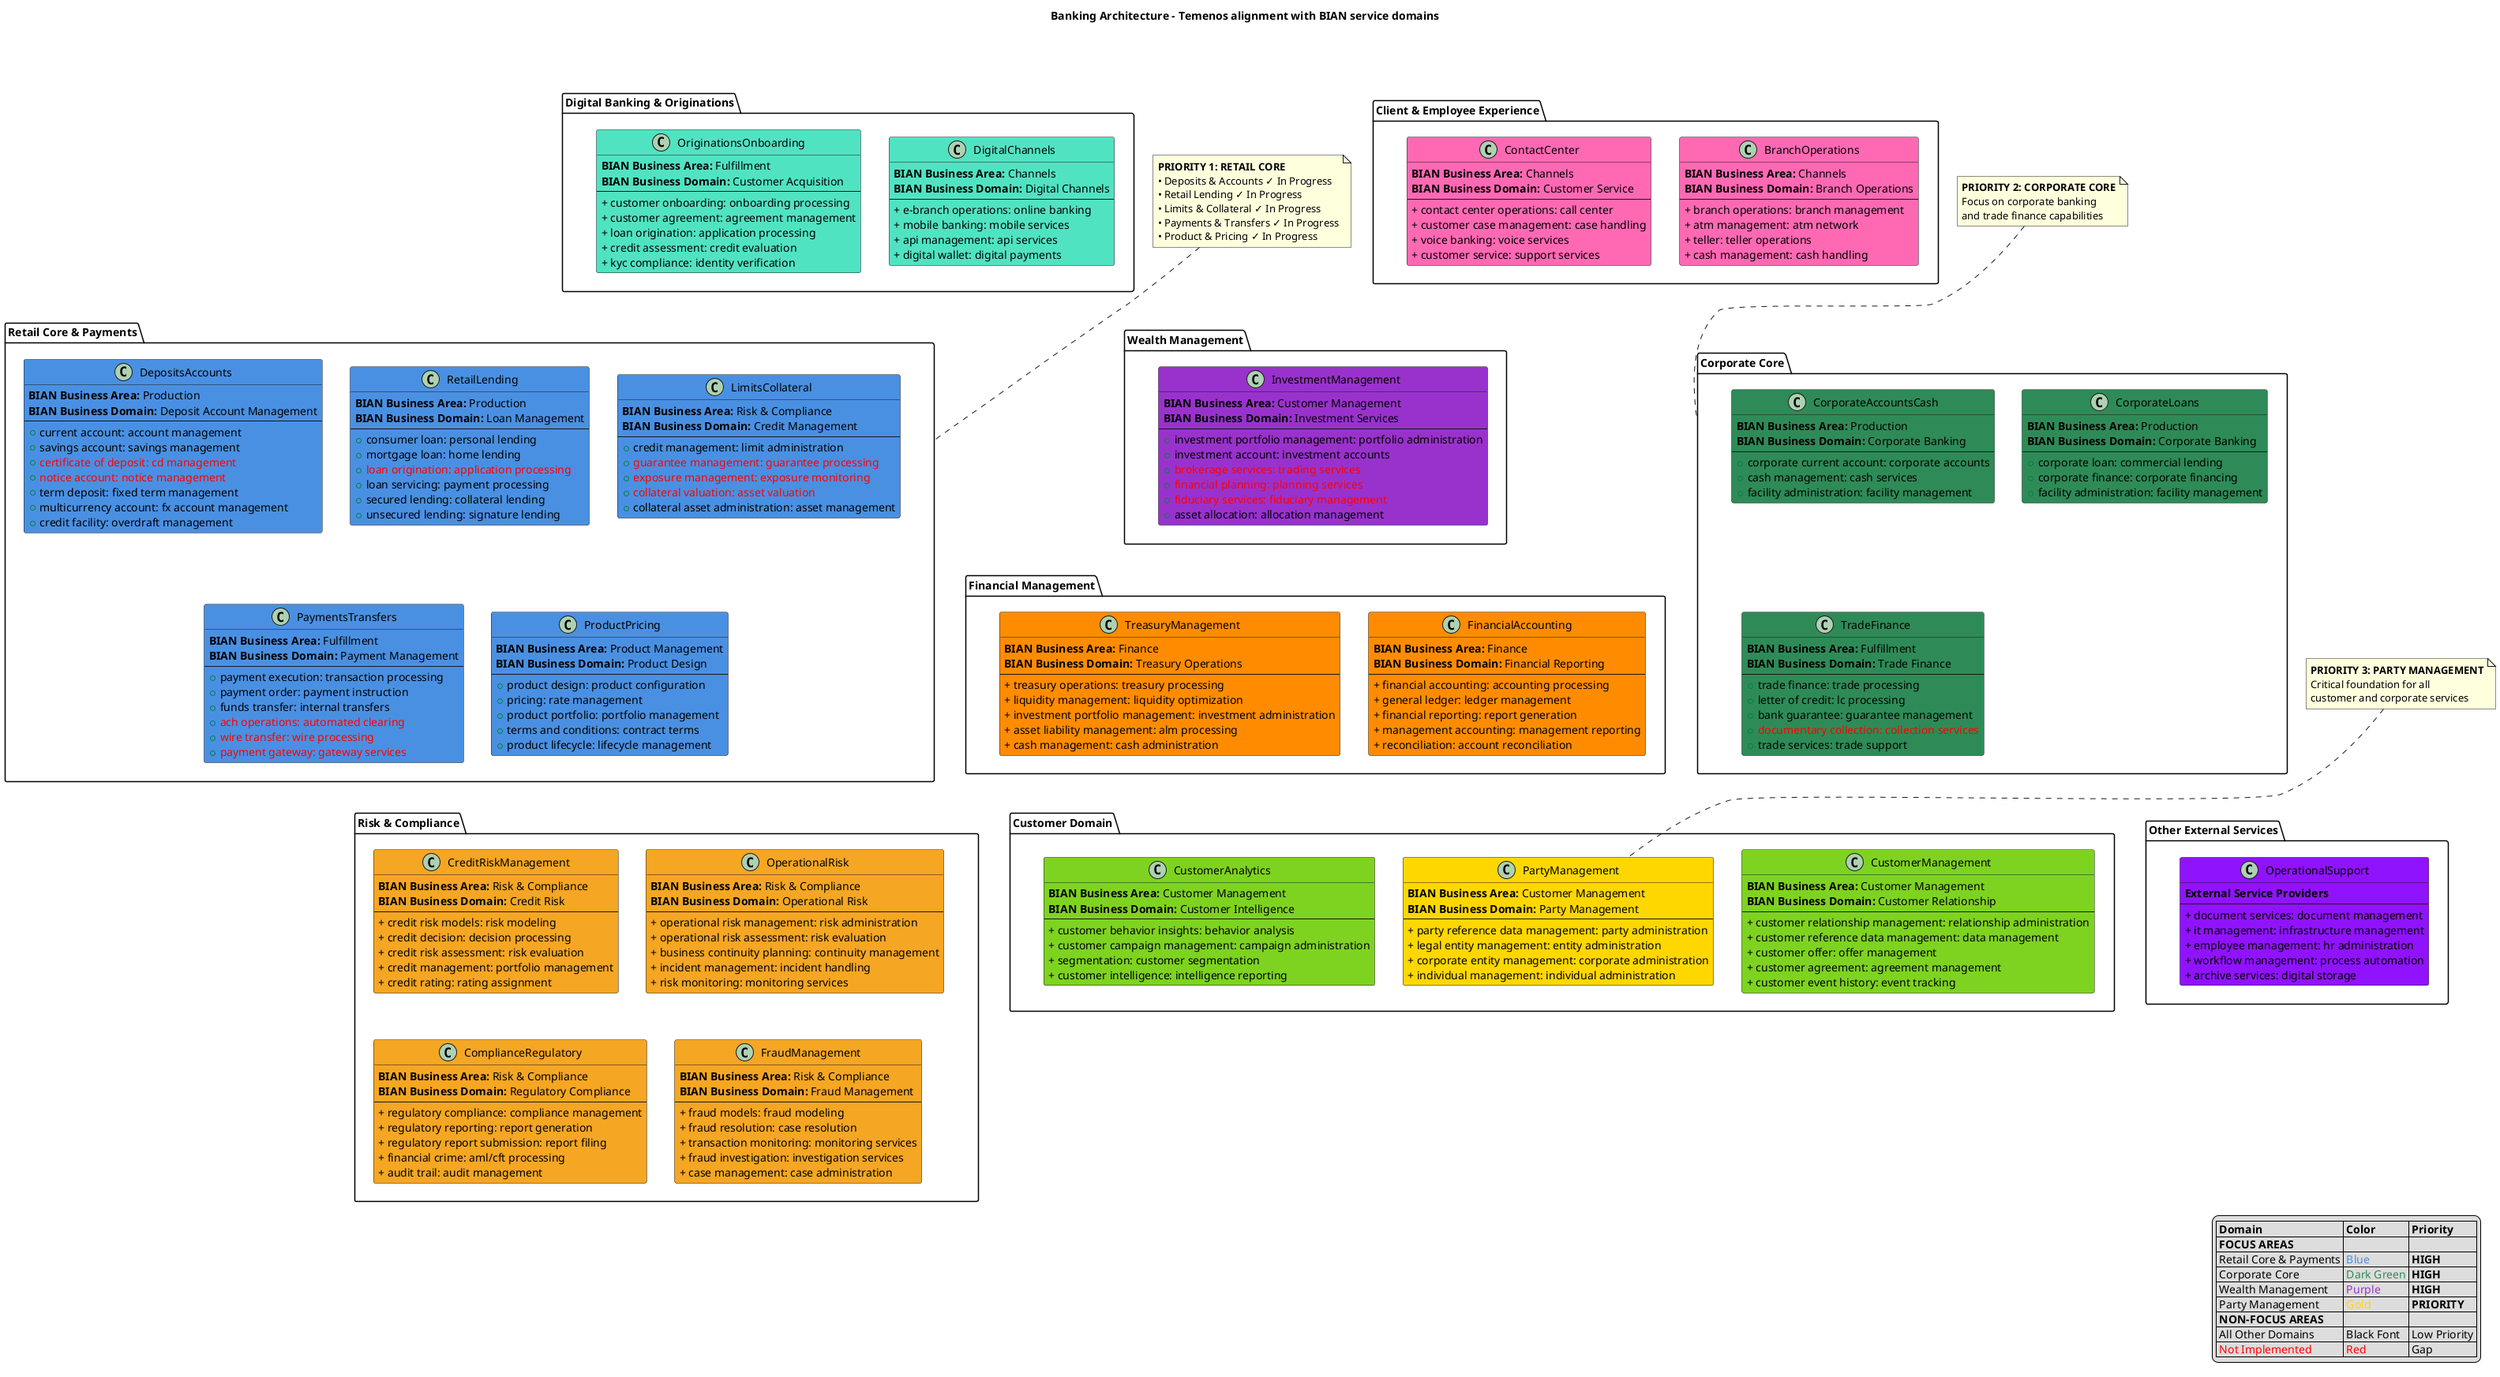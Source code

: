 @startuml Complete BIAN Banking Architecture - Temenos Modularity

!define RETAIL_COLOR #4A90E2
!define CORPORATE_COLOR #2E8B57
!define WEALTH_COLOR #9932CC
!define CUSTOMER_COLOR #7ED321
!define RISK_COLOR #F5A623
!define FINANCE_COLOR #FF8C00
!define DIGITAL_COLOR #50E3C2
!define CLIENT_EXP_COLOR #FF69B4
!define EXTERNAL_COLOR #9013FE
!define NOT_IMPLEMENTED #FF0000
!define PRIORITY_COLOR #FFD700
!define BLACK_COLOR #000000

title Banking Architecture - Temenos alignment with BIAN service domains

!define LAYOUT top to bottom direction

' Digital Banking & Originations (Top Row) - NON-FOCUS
package "Digital Banking & Originations" as DIGITAL {
  
  class "DigitalChannels" as DIGITAL_CHAN DIGITAL_COLOR {
    **BIAN Business Area:** Channels
    **BIAN Business Domain:** Digital Channels
    --
    <color:BLACK_COLOR>+ e-branch operations: online banking</color>
    <color:BLACK_COLOR>+ mobile banking: mobile services</color>
    <color:BLACK_COLOR>+ api management: api services</color>
    <color:BLACK_COLOR>+ digital wallet: digital payments</color>
  }
  
  class "OriginationsOnboarding" as ORIGINATIONS DIGITAL_COLOR {
    **BIAN Business Area:** Fulfillment
    **BIAN Business Domain:** Customer Acquisition
    --
    <color:BLACK_COLOR>+ customer onboarding: onboarding processing</color>
    <color:BLACK_COLOR>+ customer agreement: agreement management</color>
    <color:BLACK_COLOR>+ loan origination: application processing</color>
    <color:BLACK_COLOR>+ credit assessment: credit evaluation</color>
    <color:BLACK_COLOR>+ kyc compliance: identity verification</color>
  }
}

' Client & Employee Experience (Top Row) - NON-FOCUS
package "Client & Employee Experience" as CLIENT_EXP {
  
  class "BranchOperations" as BRANCH CLIENT_EXP_COLOR {
    **BIAN Business Area:** Channels
    **BIAN Business Domain:** Branch Operations
    --
    <color:BLACK_COLOR>+ branch operations: branch management</color>
    <color:BLACK_COLOR>+ atm management: atm network</color>
    <color:BLACK_COLOR>+ teller: teller operations</color>
    <color:BLACK_COLOR>+ cash management: cash handling</color>
  }
  
  class "ContactCenter" as CONTACT CLIENT_EXP_COLOR {
    **BIAN Business Area:** Channels
    **BIAN Business Domain:** Customer Service
    --
    <color:BLACK_COLOR>+ contact center operations: call center</color>
    <color:BLACK_COLOR>+ customer case management: case handling</color>
    <color:BLACK_COLOR>+ voice banking: voice services</color>
    <color:BLACK_COLOR>+ customer service: support services</color>
  }
}

' Retail Core & Payments (Middle Row) - FOCUS AREA
package "Retail Core & Payments" as RETAIL {
  
  class "DepositsAccounts" as DEP RETAIL_COLOR {
    **BIAN Business Area:** Production
    **BIAN Business Domain:** Deposit Account Management
    --
    + current account: account management
    + savings account: savings management
    + <color:NOT_IMPLEMENTED>certificate of deposit: cd management</color>
    + <color:NOT_IMPLEMENTED>notice account: notice management</color>
    + term deposit: fixed term management
    + multicurrency account: fx account management
    + credit facility: overdraft management
  }
  
  class "RetailLending" as LENDING RETAIL_COLOR {
    **BIAN Business Area:** Production
    **BIAN Business Domain:** Loan Management
    --
    + consumer loan: personal lending
    + mortgage loan: home lending
    + <color:NOT_IMPLEMENTED>loan origination: application processing</color>
    + loan servicing: payment processing
    + secured lending: collateral lending
    + unsecured lending: signature lending
  }
  
  class "LimitsCollateral" as LIMITS RETAIL_COLOR {
    **BIAN Business Area:** Risk & Compliance
    **BIAN Business Domain:** Credit Management
    --
    + credit management: limit administration
    + <color:NOT_IMPLEMENTED>guarantee management: guarantee processing</color>
    + <color:NOT_IMPLEMENTED>exposure management: exposure monitoring</color>
    + <color:NOT_IMPLEMENTED>collateral valuation: asset valuation</color>
    + collateral asset administration: asset management
  }
  
  class "PaymentsTransfers" as PAYMENTS RETAIL_COLOR {
    **BIAN Business Area:** Fulfillment
    **BIAN Business Domain:** Payment Management
    --
    + payment execution: transaction processing
    + payment order: payment instruction
    + funds transfer: internal transfers
    + <color:NOT_IMPLEMENTED>ach operations: automated clearing</color>
    + <color:NOT_IMPLEMENTED>wire transfer: wire processing</color>
    + <color:NOT_IMPLEMENTED>payment gateway: gateway services</color>
  }
  
  class "ProductPricing" as PRODUCT RETAIL_COLOR {
    **BIAN Business Area:** Product Management
    **BIAN Business Domain:** Product Design
    --
    + product design: product configuration
    + pricing: rate management
    + product portfolio: portfolio management
    + terms and conditions: contract terms
    + product lifecycle: lifecycle management
  }
}

' Corporate Core (Middle Row) - FOCUS AREA
package "Corporate Core" as CORPORATE {
  
  class "CorporateAccountsCash" as CORP_ACCOUNTS CORPORATE_COLOR {
    **BIAN Business Area:** Production
    **BIAN Business Domain:** Corporate Banking
    --
    + corporate current account: corporate accounts
    + cash management: cash services
    + facility administration: facility management
  }
  
  class "CorporateLoans" as CORP_LOANS CORPORATE_COLOR {
    **BIAN Business Area:** Production
    **BIAN Business Domain:** Corporate Banking
    --
    + corporate loan: commercial lending
    + corporate finance: corporate financing
    + facility administration: facility management
  }
  
  class "TradeFinance" as TRADE CORPORATE_COLOR {
    **BIAN Business Area:** Fulfillment
    **BIAN Business Domain:** Trade Finance
    --
    + trade finance: trade processing
    + letter of credit: lc processing
    + bank guarantee: guarantee management
    + <color:NOT_IMPLEMENTED>documentary collection: collection services</color>
    + trade services: trade support
  }
}

' Wealth Management (Middle Row) - FOCUS AREA
package "Wealth Management" as WEALTH {
  
  class "InvestmentManagement" as INVESTMENT WEALTH_COLOR {
    **BIAN Business Area:** Customer Management
    **BIAN Business Domain:** Investment Services
    --
    + investment portfolio management: portfolio administration
    + investment account: investment accounts
    + <color:NOT_IMPLEMENTED>brokerage services: trading services</color>
    + <color:NOT_IMPLEMENTED>financial planning: planning services</color>
    + <color:NOT_IMPLEMENTED>fiduciary services: fiduciary management</color>
    + asset allocation: allocation management
  }
}

' Financial Management (Bottom Row) - NON-FOCUS
package "Financial Management" as FINANCE {
  
  class "FinancialAccounting" as ACCOUNTING FINANCE_COLOR {
    **BIAN Business Area:** Finance
    **BIAN Business Domain:** Financial Reporting
    --
    <color:BLACK_COLOR>+ financial accounting: accounting processing</color>
    <color:BLACK_COLOR>+ general ledger: ledger management</color>
    <color:BLACK_COLOR>+ financial reporting: report generation</color>
    <color:BLACK_COLOR>+ management accounting: management reporting</color>
    <color:BLACK_COLOR>+ reconciliation: account reconciliation</color>
  }
  
  class "TreasuryManagement" as TREASURY FINANCE_COLOR {
    **BIAN Business Area:** Finance
    **BIAN Business Domain:** Treasury Operations
    --
    <color:BLACK_COLOR>+ treasury operations: treasury processing</color>
    <color:BLACK_COLOR>+ liquidity management: liquidity optimization</color>
    <color:BLACK_COLOR>+ investment portfolio management: investment administration</color>
    <color:BLACK_COLOR>+ asset liability management: alm processing</color>
    <color:BLACK_COLOR>+ cash management: cash administration</color>
  }
}

' Risk & Compliance (Bottom Row) - NON-FOCUS
package "Risk & Compliance" as RISK {
  
  class "CreditRiskManagement" as CREDIT_RISK RISK_COLOR {
    **BIAN Business Area:** Risk & Compliance
    **BIAN Business Domain:** Credit Risk
    --
    <color:BLACK_COLOR>+ credit risk models: risk modeling</color>
    <color:BLACK_COLOR>+ credit decision: decision processing</color>
    <color:BLACK_COLOR>+ credit risk assessment: risk evaluation</color>
    <color:BLACK_COLOR>+ credit management: portfolio management</color>
    <color:BLACK_COLOR>+ credit rating: rating assignment</color>
  }
  
  class "OperationalRisk" as OP_RISK RISK_COLOR {
    **BIAN Business Area:** Risk & Compliance
    **BIAN Business Domain:** Operational Risk
    --
    <color:BLACK_COLOR>+ operational risk management: risk administration</color>
    <color:BLACK_COLOR>+ operational risk assessment: risk evaluation</color>
    <color:BLACK_COLOR>+ business continuity planning: continuity management</color>
    <color:BLACK_COLOR>+ incident management: incident handling</color>
    <color:BLACK_COLOR>+ risk monitoring: monitoring services</color>
  }
  
  class "ComplianceRegulatory" as COMPLIANCE RISK_COLOR {
    **BIAN Business Area:** Risk & Compliance
    **BIAN Business Domain:** Regulatory Compliance
    --
    <color:BLACK_COLOR>+ regulatory compliance: compliance management</color>
    <color:BLACK_COLOR>+ regulatory reporting: report generation</color>
    <color:BLACK_COLOR>+ regulatory report submission: report filing</color>
    <color:BLACK_COLOR>+ financial crime: aml/cft processing</color>
    <color:BLACK_COLOR>+ audit trail: audit management</color>
  }
  
  class "FraudManagement" as FRAUD RISK_COLOR {
    **BIAN Business Area:** Risk & Compliance
    **BIAN Business Domain:** Fraud Management
    --
    <color:BLACK_COLOR>+ fraud models: fraud modeling</color>
    <color:BLACK_COLOR>+ fraud resolution: case resolution</color>
    <color:BLACK_COLOR>+ transaction monitoring: monitoring services</color>
    <color:BLACK_COLOR>+ fraud investigation: investigation services</color>
    <color:BLACK_COLOR>+ case management: case administration</color>
  }
}

' Customer Domain (Bottom Row) - PARTY MANAGEMENT IS FOCUS, OTHERS NON-FOCUS
package "Customer Domain" as CUSTOMER {
  
  class "CustomerManagement" as CRM CUSTOMER_COLOR {
    **BIAN Business Area:** Customer Management
    **BIAN Business Domain:** Customer Relationship
    --
    <color:BLACK_COLOR>+ customer relationship management: relationship administration</color>
    <color:BLACK_COLOR>+ customer reference data management: data management</color>
    <color:BLACK_COLOR>+ customer offer: offer management</color>
    <color:BLACK_COLOR>+ customer agreement: agreement management</color>
    <color:BLACK_COLOR>+ customer event history: event tracking</color>
  }
  
  class "PartyManagement" as PARTY PRIORITY_COLOR {
    **BIAN Business Area:** Customer Management
    **BIAN Business Domain:** Party Management
    --
    <color:BLACK_COLOR>+ party reference data management: party administration</color>
    <color:BLACK_COLOR>+ legal entity management: entity administration</color>
    <color:BLACK_COLOR>+ corporate entity management: corporate administration</color>
    <color:BLACK_COLOR>+ individual management: individual administration</color>
  }
  
  class "CustomerAnalytics" as ANALYTICS CUSTOMER_COLOR {
    **BIAN Business Area:** Customer Management
    **BIAN Business Domain:** Customer Intelligence
    --
    <color:BLACK_COLOR>+ customer behavior insights: behavior analysis</color>
    <color:BLACK_COLOR>+ customer campaign management: campaign administration</color>
    <color:BLACK_COLOR>+ segmentation: customer segmentation</color>
    <color:BLACK_COLOR>+ customer intelligence: intelligence reporting</color>
  }
}

' Other External Services (Bottom Row) - NON-FOCUS
package "Other External Services" as EXTERNAL {
  
  class "OperationalSupport" as OP_SUPPORT EXTERNAL_COLOR {
    **External Service Providers**
    --
    <color:BLACK_COLOR>+ document services: document management</color>
    <color:BLACK_COLOR>+ it management: infrastructure management</color>
    <color:BLACK_COLOR>+ employee management: hr administration</color>
    <color:BLACK_COLOR>+ workflow management: process automation</color>
    <color:BLACK_COLOR>+ archive services: digital storage</color>
  }
}

' Layout Control - Arrange in rows
' TOP ROW
DIGITAL -[hidden]right- CLIENT_EXP

' MIDDLE ROW  
RETAIL -[hidden]right- CORPORATE
CORPORATE -[hidden]right- WEALTH

' BOTTOM ROW
FINANCE -[hidden]right- RISK
RISK -[hidden]right- CUSTOMER
CUSTOMER -[hidden]right- EXTERNAL

' Vertical arrangement between rows
DIGITAL -[hidden]down- RETAIL
CLIENT_EXP -[hidden]down- CORPORATE
WEALTH -[hidden]down- FINANCE
RETAIL -[hidden]down- FINANCE
CORPORATE -[hidden]down- RISK
FINANCE -[hidden]down- CUSTOMER

legend right
  |= Domain |= Color |= Priority |
  | **FOCUS AREAS** |= |= |
  | Retail Core & Payments | <color:RETAIL_COLOR>Blue</color> | **HIGH** |
  | Corporate Core | <color:CORPORATE_COLOR>Dark Green</color> | **HIGH** |
  | Wealth Management | <color:WEALTH_COLOR>Purple</color> | **HIGH** |
  | Party Management | <color:PRIORITY_COLOR>Gold</color> | **PRIORITY** |
  | **NON-FOCUS AREAS** |= |= |
  | All Other Domains | <color:BLACK_COLOR>Black Font</color> | Low Priority |
  | <color:NOT_IMPLEMENTED>Not Implemented</color> | <color:NOT_IMPLEMENTED>Red</color> | Gap |
endlegend

note top of RETAIL
  **PRIORITY 1: RETAIL CORE**
  • Deposits & Accounts ✓ In Progress
  • Retail Lending ✓ In Progress  
  • Limits & Collateral ✓ In Progress
  • Payments & Transfers ✓ In Progress
  • Product & Pricing ✓ In Progress
end note

note top of CORPORATE
  **PRIORITY 2: CORPORATE CORE**
  Focus on corporate banking
  and trade finance capabilities
end note

note top of PARTY
  **PRIORITY 3: PARTY MANAGEMENT**
  Critical foundation for all
  customer and corporate services
end note

@enduml
